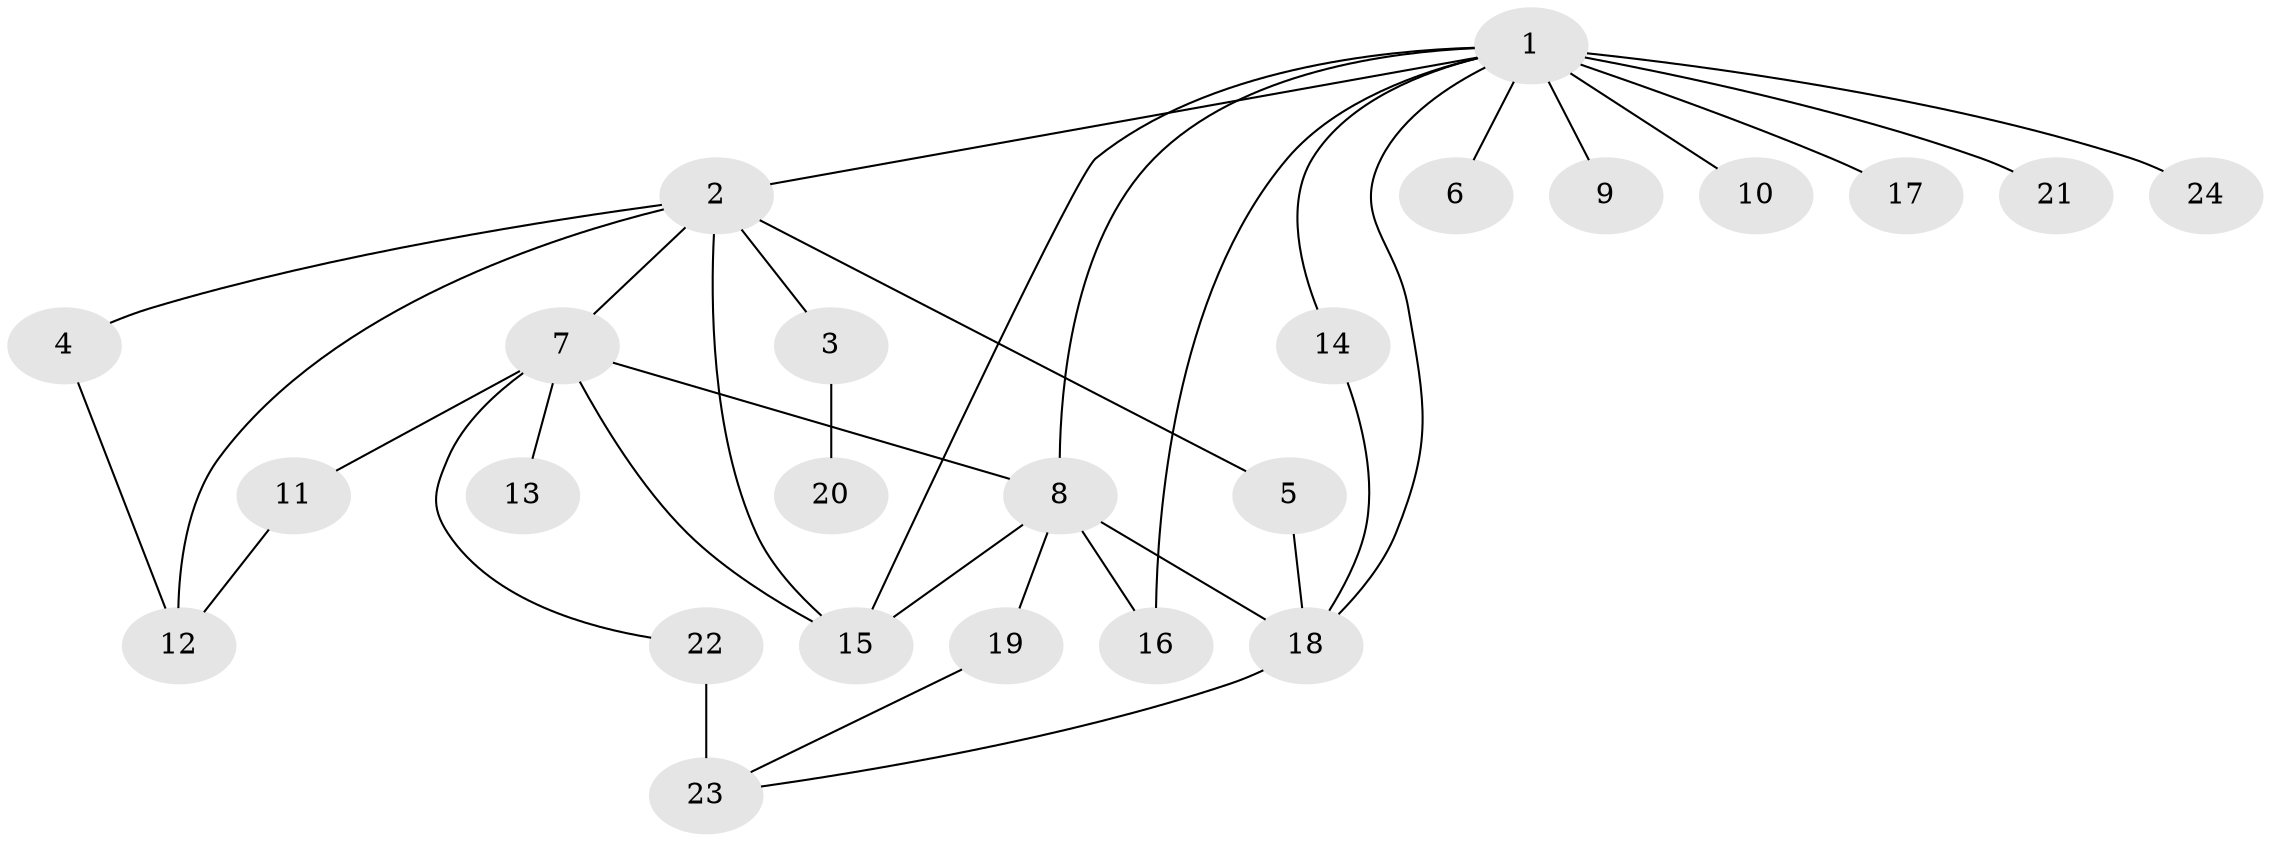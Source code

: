 // original degree distribution, {19: 0.01282051282051282, 14: 0.01282051282051282, 6: 0.02564102564102564, 3: 0.05128205128205128, 2: 0.23076923076923078, 8: 0.01282051282051282, 7: 0.02564102564102564, 1: 0.5641025641025641, 5: 0.02564102564102564, 4: 0.02564102564102564, 9: 0.01282051282051282}
// Generated by graph-tools (version 1.1) at 2025/50/03/04/25 22:50:21]
// undirected, 24 vertices, 35 edges
graph export_dot {
  node [color=gray90,style=filled];
  1;
  2;
  3;
  4;
  5;
  6;
  7;
  8;
  9;
  10;
  11;
  12;
  13;
  14;
  15;
  16;
  17;
  18;
  19;
  20;
  21;
  22;
  23;
  24;
  1 -- 2 [weight=1.0];
  1 -- 6 [weight=1.0];
  1 -- 8 [weight=2.0];
  1 -- 9 [weight=5.0];
  1 -- 10 [weight=1.0];
  1 -- 14 [weight=1.0];
  1 -- 15 [weight=2.0];
  1 -- 16 [weight=1.0];
  1 -- 17 [weight=1.0];
  1 -- 18 [weight=1.0];
  1 -- 21 [weight=1.0];
  1 -- 24 [weight=1.0];
  2 -- 3 [weight=1.0];
  2 -- 4 [weight=1.0];
  2 -- 5 [weight=1.0];
  2 -- 7 [weight=1.0];
  2 -- 12 [weight=1.0];
  2 -- 15 [weight=1.0];
  3 -- 20 [weight=1.0];
  4 -- 12 [weight=1.0];
  5 -- 18 [weight=4.0];
  7 -- 8 [weight=1.0];
  7 -- 11 [weight=1.0];
  7 -- 13 [weight=1.0];
  7 -- 15 [weight=1.0];
  7 -- 22 [weight=1.0];
  8 -- 15 [weight=1.0];
  8 -- 16 [weight=1.0];
  8 -- 18 [weight=1.0];
  8 -- 19 [weight=3.0];
  11 -- 12 [weight=1.0];
  14 -- 18 [weight=1.0];
  18 -- 23 [weight=1.0];
  19 -- 23 [weight=1.0];
  22 -- 23 [weight=3.0];
}
